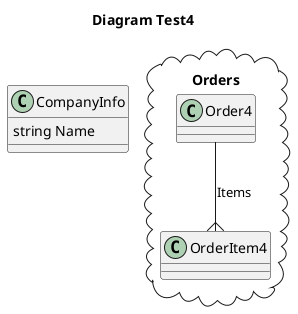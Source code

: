 @startuml
title
 Diagram Test4
end title

class CompanyInfo
{
    string Name
}
package Orders <<Cloud>> {
    class Order4
    {
    }
    class OrderItem4
    {
    }
}

Order4 --{ OrderItem4:Items
@enduml
